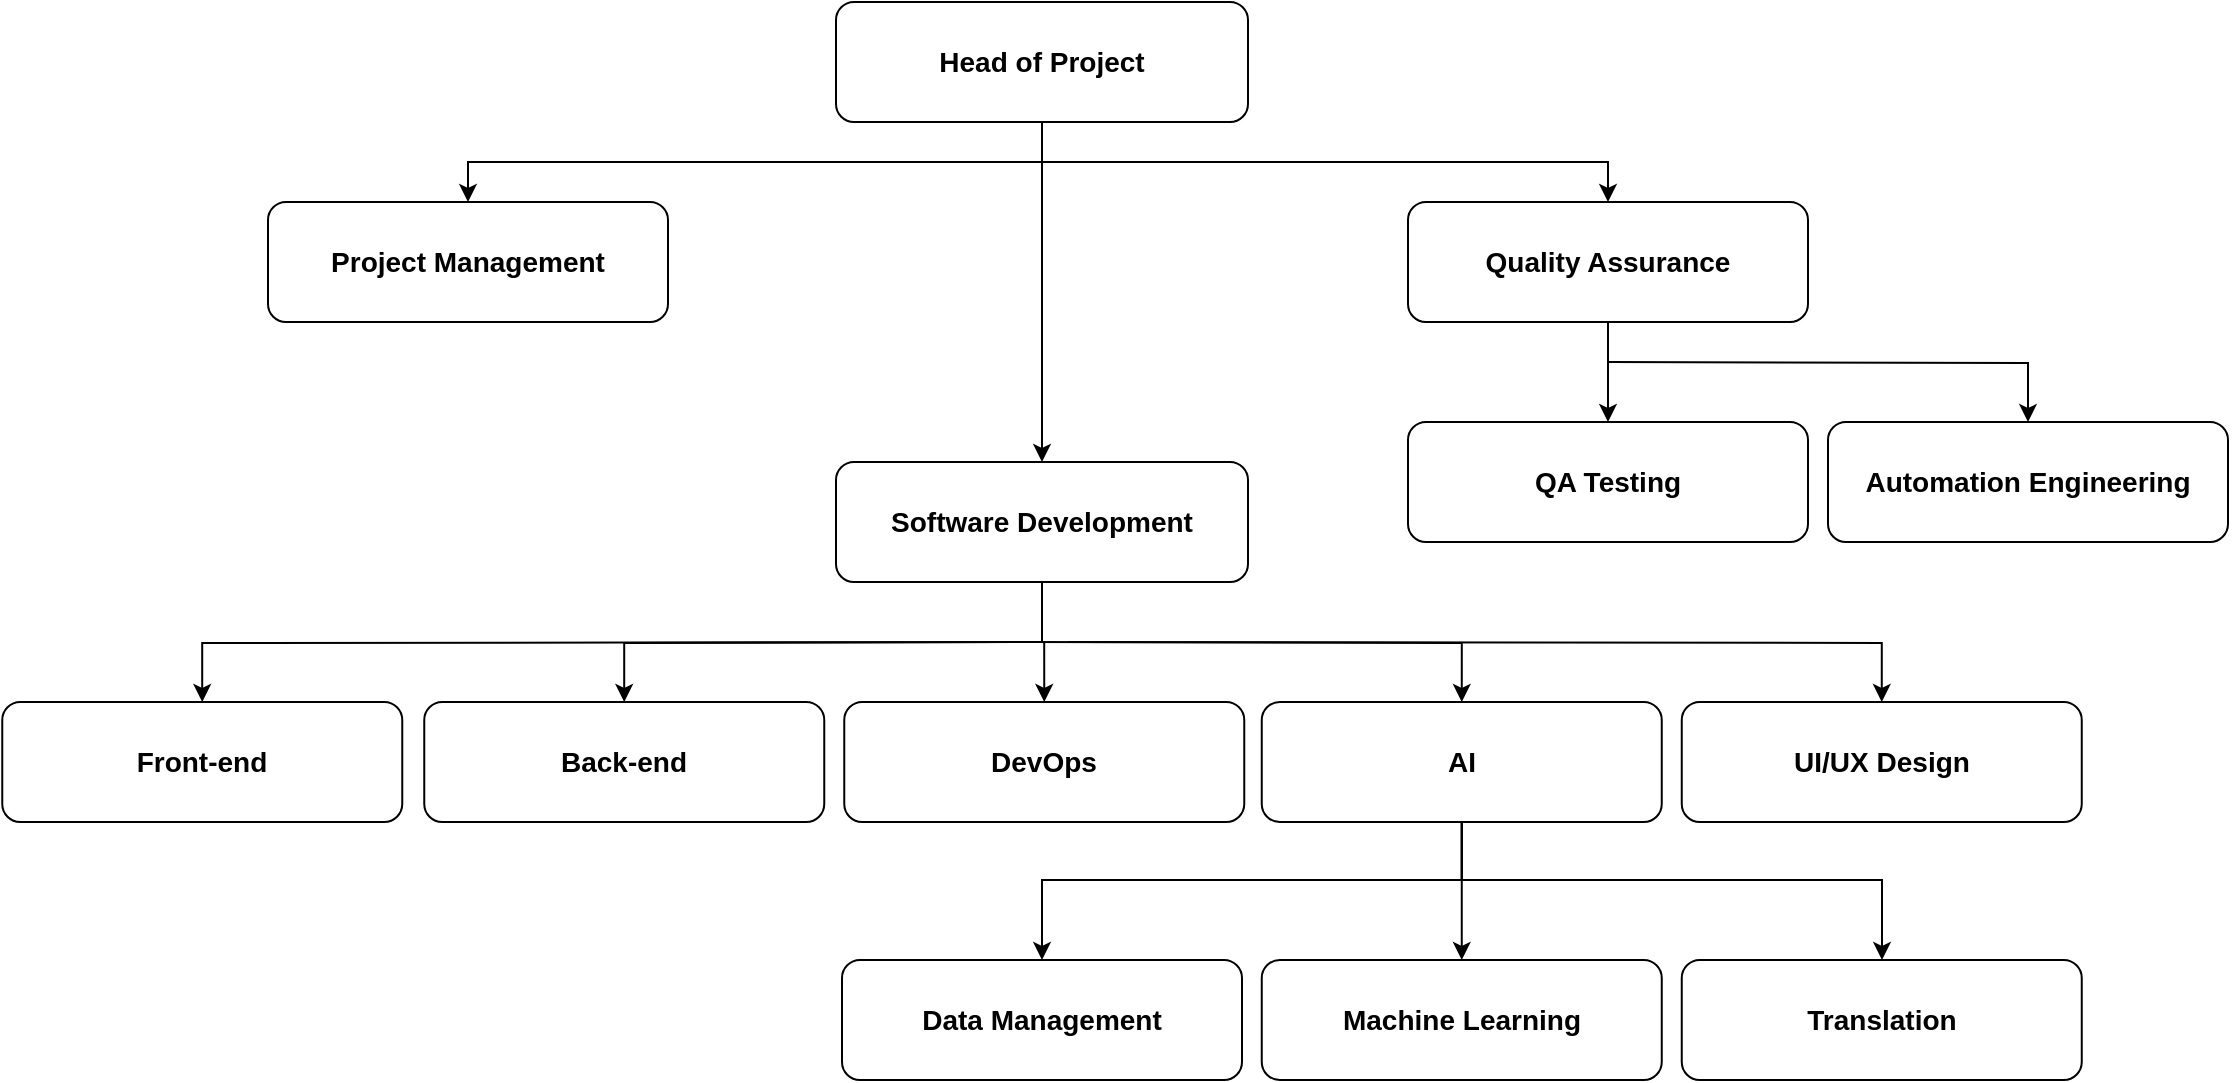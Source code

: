 <mxfile version="24.0.7" type="github">
  <diagram name="Page-1" id="82L-B2ZSY294zVl5sZpA">
    <mxGraphModel dx="2267" dy="838" grid="1" gridSize="10" guides="1" tooltips="1" connect="1" arrows="1" fold="1" page="1" pageScale="1" pageWidth="827" pageHeight="1169" math="0" shadow="0">
      <root>
        <mxCell id="0" />
        <mxCell id="1" parent="0" />
        <mxCell id="OmLeFIbTsn0oFIIFFMY4-1" style="edgeStyle=orthogonalEdgeStyle;rounded=0;orthogonalLoop=1;jettySize=auto;html=1;entryX=0.5;entryY=0;entryDx=0;entryDy=0;" parent="1" source="OmLeFIbTsn0oFIIFFMY4-4" target="OmLeFIbTsn0oFIIFFMY4-10" edge="1">
          <mxGeometry relative="1" as="geometry" />
        </mxCell>
        <mxCell id="OmLeFIbTsn0oFIIFFMY4-2" style="edgeStyle=orthogonalEdgeStyle;rounded=0;orthogonalLoop=1;jettySize=auto;html=1;entryX=0.5;entryY=0;entryDx=0;entryDy=0;" parent="1" source="OmLeFIbTsn0oFIIFFMY4-4" target="OmLeFIbTsn0oFIIFFMY4-15" edge="1">
          <mxGeometry relative="1" as="geometry">
            <Array as="points">
              <mxPoint x="397" y="150" />
              <mxPoint x="110" y="150" />
            </Array>
          </mxGeometry>
        </mxCell>
        <mxCell id="OmLeFIbTsn0oFIIFFMY4-3" style="edgeStyle=orthogonalEdgeStyle;rounded=0;orthogonalLoop=1;jettySize=auto;html=1;entryX=0.5;entryY=0;entryDx=0;entryDy=0;" parent="1" source="OmLeFIbTsn0oFIIFFMY4-4" target="OmLeFIbTsn0oFIIFFMY4-18" edge="1">
          <mxGeometry relative="1" as="geometry">
            <Array as="points">
              <mxPoint x="397" y="150" />
              <mxPoint x="680" y="150" />
            </Array>
          </mxGeometry>
        </mxCell>
        <mxCell id="OmLeFIbTsn0oFIIFFMY4-4" value="&lt;span style=&quot;font-size: 14px;&quot;&gt;&lt;b&gt;Head of Project&lt;/b&gt;&lt;/span&gt;" style="rounded=1;whiteSpace=wrap;html=1;" parent="1" vertex="1">
          <mxGeometry x="294" y="70" width="206" height="60" as="geometry" />
        </mxCell>
        <mxCell id="OmLeFIbTsn0oFIIFFMY4-5" style="edgeStyle=orthogonalEdgeStyle;rounded=0;orthogonalLoop=1;jettySize=auto;html=1;entryX=0.5;entryY=0;entryDx=0;entryDy=0;" parent="1" source="OmLeFIbTsn0oFIIFFMY4-10" target="OmLeFIbTsn0oFIIFFMY4-21" edge="1">
          <mxGeometry relative="1" as="geometry" />
        </mxCell>
        <mxCell id="OmLeFIbTsn0oFIIFFMY4-6" style="edgeStyle=orthogonalEdgeStyle;rounded=0;orthogonalLoop=1;jettySize=auto;html=1;" parent="1" target="OmLeFIbTsn0oFIIFFMY4-20" edge="1">
          <mxGeometry relative="1" as="geometry">
            <mxPoint x="397" y="390" as="sourcePoint" />
          </mxGeometry>
        </mxCell>
        <mxCell id="OmLeFIbTsn0oFIIFFMY4-7" style="edgeStyle=orthogonalEdgeStyle;rounded=0;orthogonalLoop=1;jettySize=auto;html=1;entryX=0.5;entryY=0;entryDx=0;entryDy=0;" parent="1" target="OmLeFIbTsn0oFIIFFMY4-19" edge="1">
          <mxGeometry relative="1" as="geometry">
            <mxPoint x="390" y="390" as="sourcePoint" />
          </mxGeometry>
        </mxCell>
        <mxCell id="OmLeFIbTsn0oFIIFFMY4-8" style="edgeStyle=orthogonalEdgeStyle;rounded=0;orthogonalLoop=1;jettySize=auto;html=1;entryX=0.5;entryY=0;entryDx=0;entryDy=0;" parent="1" target="OmLeFIbTsn0oFIIFFMY4-22" edge="1">
          <mxGeometry relative="1" as="geometry">
            <mxPoint x="390" y="390" as="sourcePoint" />
          </mxGeometry>
        </mxCell>
        <mxCell id="OmLeFIbTsn0oFIIFFMY4-9" style="edgeStyle=orthogonalEdgeStyle;rounded=0;orthogonalLoop=1;jettySize=auto;html=1;entryX=0.5;entryY=0;entryDx=0;entryDy=0;" parent="1" target="OmLeFIbTsn0oFIIFFMY4-23" edge="1">
          <mxGeometry relative="1" as="geometry">
            <mxPoint x="410" y="390" as="sourcePoint" />
          </mxGeometry>
        </mxCell>
        <mxCell id="OmLeFIbTsn0oFIIFFMY4-10" value="&lt;span style=&quot;font-size: 14px;&quot;&gt;&lt;b&gt;Software Development&lt;/b&gt;&lt;/span&gt;" style="rounded=1;whiteSpace=wrap;html=1;" parent="1" vertex="1">
          <mxGeometry x="294" y="300" width="206" height="60" as="geometry" />
        </mxCell>
        <mxCell id="OmLeFIbTsn0oFIIFFMY4-15" value="&lt;span style=&quot;font-size: 14px;&quot;&gt;&lt;b&gt;Project Management&lt;/b&gt;&lt;/span&gt;" style="rounded=1;whiteSpace=wrap;html=1;" parent="1" vertex="1">
          <mxGeometry x="10.0" y="170" width="200" height="60" as="geometry" />
        </mxCell>
        <mxCell id="OmLeFIbTsn0oFIIFFMY4-16" style="edgeStyle=orthogonalEdgeStyle;rounded=0;orthogonalLoop=1;jettySize=auto;html=1;entryX=0.5;entryY=0;entryDx=0;entryDy=0;" parent="1" source="OmLeFIbTsn0oFIIFFMY4-18" target="OmLeFIbTsn0oFIIFFMY4-24" edge="1">
          <mxGeometry relative="1" as="geometry" />
        </mxCell>
        <mxCell id="OmLeFIbTsn0oFIIFFMY4-17" style="edgeStyle=orthogonalEdgeStyle;rounded=0;orthogonalLoop=1;jettySize=auto;html=1;entryX=0.5;entryY=0;entryDx=0;entryDy=0;" parent="1" target="OmLeFIbTsn0oFIIFFMY4-25" edge="1">
          <mxGeometry relative="1" as="geometry">
            <mxPoint x="680" y="250" as="sourcePoint" />
          </mxGeometry>
        </mxCell>
        <mxCell id="OmLeFIbTsn0oFIIFFMY4-18" value="&lt;span style=&quot;font-size: 14px;&quot;&gt;&lt;b&gt;Quality Assurance&lt;/b&gt;&lt;/span&gt;" style="rounded=1;whiteSpace=wrap;html=1;" parent="1" vertex="1">
          <mxGeometry x="580.0" y="170" width="200" height="60" as="geometry" />
        </mxCell>
        <mxCell id="OmLeFIbTsn0oFIIFFMY4-19" value="&lt;span style=&quot;font-size: 14px;&quot;&gt;&lt;b&gt;Front-end&lt;/b&gt;&lt;/span&gt;" style="rounded=1;whiteSpace=wrap;html=1;" parent="1" vertex="1">
          <mxGeometry x="-122.87" y="420" width="200" height="60" as="geometry" />
        </mxCell>
        <mxCell id="OmLeFIbTsn0oFIIFFMY4-20" value="&lt;span style=&quot;font-size: 14px;&quot;&gt;&lt;b&gt;Back-end&lt;/b&gt;&lt;/span&gt;" style="rounded=1;whiteSpace=wrap;html=1;" parent="1" vertex="1">
          <mxGeometry x="88.13" y="420" width="200" height="60" as="geometry" />
        </mxCell>
        <mxCell id="OmLeFIbTsn0oFIIFFMY4-21" value="&lt;span style=&quot;font-size: 14px;&quot;&gt;&lt;b&gt;DevOps&lt;/b&gt;&lt;/span&gt;" style="rounded=1;whiteSpace=wrap;html=1;" parent="1" vertex="1">
          <mxGeometry x="298.13" y="420" width="200" height="60" as="geometry" />
        </mxCell>
        <mxCell id="Boxv59BXDJHPMvT0WCM8-4" style="edgeStyle=orthogonalEdgeStyle;rounded=0;orthogonalLoop=1;jettySize=auto;html=1;exitX=0.5;exitY=1;exitDx=0;exitDy=0;entryX=0.5;entryY=0;entryDx=0;entryDy=0;" parent="1" source="OmLeFIbTsn0oFIIFFMY4-22" target="Boxv59BXDJHPMvT0WCM8-2" edge="1">
          <mxGeometry relative="1" as="geometry" />
        </mxCell>
        <mxCell id="Boxv59BXDJHPMvT0WCM8-5" style="edgeStyle=orthogonalEdgeStyle;rounded=0;orthogonalLoop=1;jettySize=auto;html=1;" parent="1" source="OmLeFIbTsn0oFIIFFMY4-22" target="Boxv59BXDJHPMvT0WCM8-1" edge="1">
          <mxGeometry relative="1" as="geometry">
            <Array as="points">
              <mxPoint x="607" y="509" />
              <mxPoint x="397" y="509" />
            </Array>
          </mxGeometry>
        </mxCell>
        <mxCell id="Boxv59BXDJHPMvT0WCM8-6" style="edgeStyle=orthogonalEdgeStyle;rounded=0;orthogonalLoop=1;jettySize=auto;html=1;" parent="1" source="OmLeFIbTsn0oFIIFFMY4-22" target="Boxv59BXDJHPMvT0WCM8-3" edge="1">
          <mxGeometry relative="1" as="geometry">
            <Array as="points">
              <mxPoint x="607" y="509" />
              <mxPoint x="817" y="509" />
            </Array>
          </mxGeometry>
        </mxCell>
        <mxCell id="OmLeFIbTsn0oFIIFFMY4-22" value="&lt;span style=&quot;font-size: 14px;&quot;&gt;&lt;b&gt;AI&lt;/b&gt;&lt;/span&gt;" style="rounded=1;whiteSpace=wrap;html=1;" parent="1" vertex="1">
          <mxGeometry x="506.88" y="420" width="200" height="60" as="geometry" />
        </mxCell>
        <mxCell id="OmLeFIbTsn0oFIIFFMY4-23" value="&lt;span style=&quot;font-size: 14px;&quot;&gt;&lt;b&gt;UI/UX Design&lt;/b&gt;&lt;/span&gt;" style="rounded=1;whiteSpace=wrap;html=1;" parent="1" vertex="1">
          <mxGeometry x="716.88" y="420" width="200" height="60" as="geometry" />
        </mxCell>
        <mxCell id="OmLeFIbTsn0oFIIFFMY4-24" value="&lt;span style=&quot;font-size: 14px;&quot;&gt;&lt;b&gt;QA Testing&lt;/b&gt;&lt;/span&gt;" style="rounded=1;whiteSpace=wrap;html=1;" parent="1" vertex="1">
          <mxGeometry x="580.0" y="280" width="200" height="60" as="geometry" />
        </mxCell>
        <mxCell id="OmLeFIbTsn0oFIIFFMY4-25" value="&lt;span style=&quot;font-size: 14px;&quot;&gt;&lt;b&gt;Automation Engineering&lt;/b&gt;&lt;/span&gt;" style="rounded=1;whiteSpace=wrap;html=1;" parent="1" vertex="1">
          <mxGeometry x="790" y="280" width="200" height="60" as="geometry" />
        </mxCell>
        <mxCell id="Boxv59BXDJHPMvT0WCM8-1" value="&lt;span style=&quot;font-size: 14px;&quot;&gt;&lt;b&gt;Data Management&lt;/b&gt;&lt;/span&gt;" style="rounded=1;whiteSpace=wrap;html=1;" parent="1" vertex="1">
          <mxGeometry x="297" y="549" width="200" height="60" as="geometry" />
        </mxCell>
        <mxCell id="Boxv59BXDJHPMvT0WCM8-2" value="&lt;span style=&quot;font-size: 14px;&quot;&gt;&lt;b&gt;Machine Learning&lt;/b&gt;&lt;/span&gt;" style="rounded=1;whiteSpace=wrap;html=1;" parent="1" vertex="1">
          <mxGeometry x="506.88" y="549" width="200" height="60" as="geometry" />
        </mxCell>
        <mxCell id="Boxv59BXDJHPMvT0WCM8-3" value="&lt;span style=&quot;font-size: 14px;&quot;&gt;&lt;b&gt;Translation&lt;/b&gt;&lt;/span&gt;" style="rounded=1;whiteSpace=wrap;html=1;" parent="1" vertex="1">
          <mxGeometry x="716.88" y="549" width="200" height="60" as="geometry" />
        </mxCell>
      </root>
    </mxGraphModel>
  </diagram>
</mxfile>
